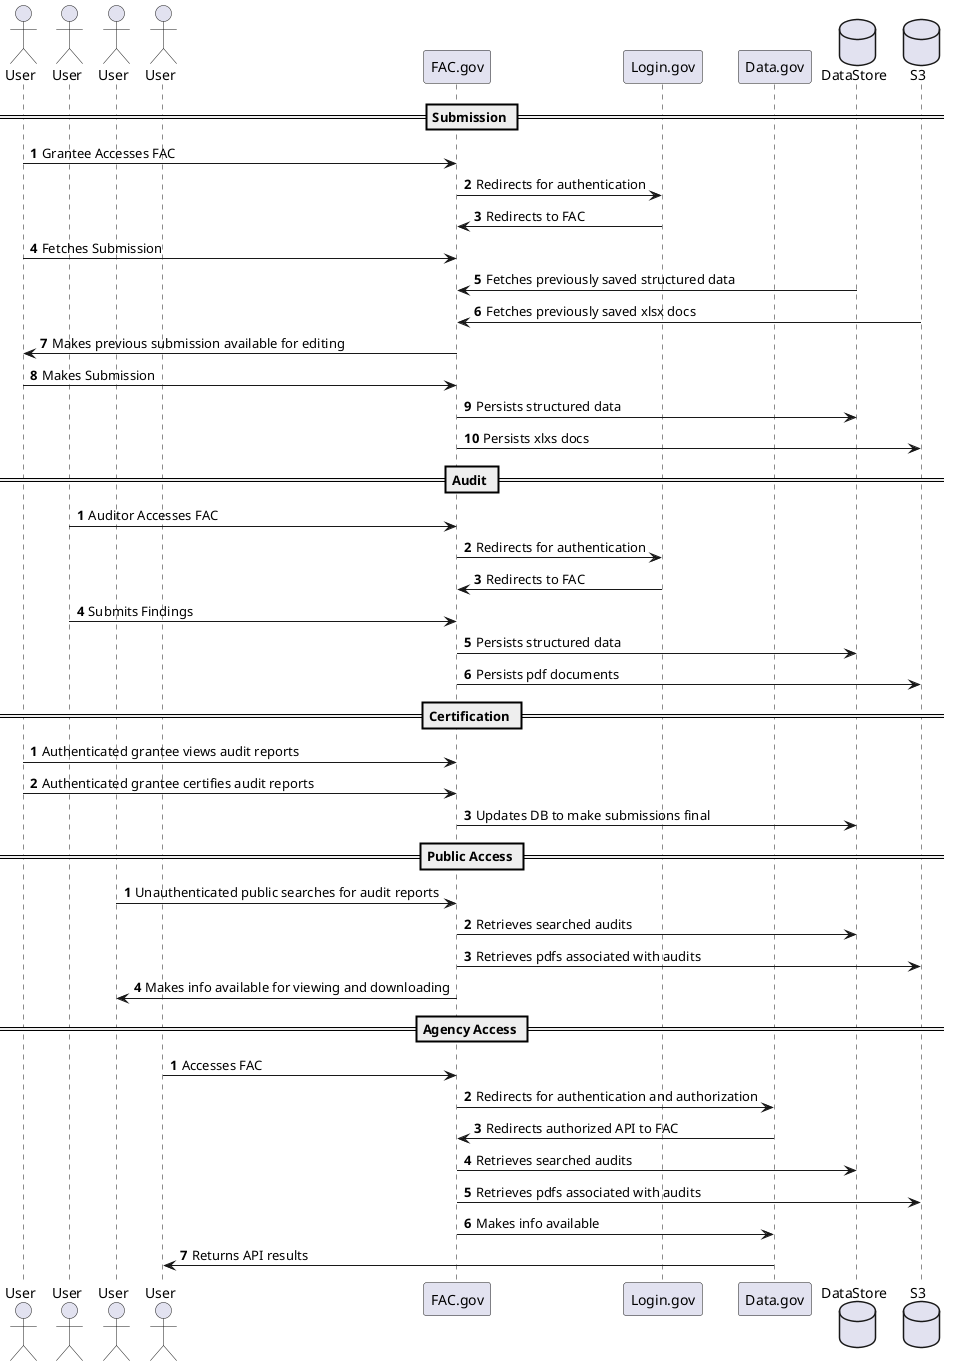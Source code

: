 @startuml
Actor User as Grantee
Actor User as Auditor
Actor User as Public
Actor User as Agency

Participant “FAC.gov” as FAC
Participant “Login.gov” as LoginGov
Participant “Data.gov” as DataGov

Database “DataStore” as DB
Database "S3" as S3

autonumber 
== Submission ==
Grantee -> FAC : Grantee Accesses FAC
FAC -> LoginGov : Redirects for authentication
LoginGov -> FAC : Redirects to FAC
Grantee -> FAC : Fetches Submission
DB -> FAC : Fetches previously saved structured data
S3 -> FAC : Fetches previously saved xlsx docs
FAC -> Grantee : Makes previous submission available for editing
Grantee -> FAC : Makes Submission
FAC -> DB : Persists structured data
FAC -> S3 : Persists xlxs docs

autonumber
== Audit ==
Auditor -> FAC : Auditor Accesses FAC
FAC -> LoginGov : Redirects for authentication
LoginGov -> FAC : Redirects to FAC
Auditor -> FAC : Submits Findings
FAC -> DB : Persists structured data
FAC -> S3 : Persists pdf documents

autonumber
== Certification ==
Grantee -> FAC : Authenticated grantee views audit reports
Grantee -> FAC : Authenticated grantee certifies audit reports
FAC -> DB : Updates DB to make submissions final

autonumber
== Public Access ==
Public -> FAC : Unauthenticated public searches for audit reports
FAC -> DB : Retrieves searched audits
FAC -> S3 : Retrieves pdfs associated with audits
FAC -> Public : Makes info available for viewing and downloading

autonumber
== Agency Access ==
Agency -> FAC :  Accesses FAC
FAC -> DataGov : Redirects for authentication and authorization
DataGov -> FAC : Redirects authorized API to FAC
FAC -> DB : Retrieves searched audits
FAC -> S3 : Retrieves pdfs associated with audits
FAC -> DataGov : Makes info available
DataGov -> Agency : Returns API results



@enduml
